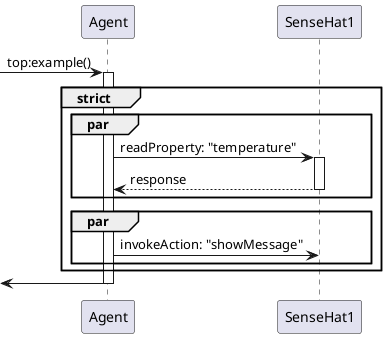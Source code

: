 @startuml topexample
[->"Agent": top:example()
activate "Agent"

group strict
    par
        "Agent" -> "SenseHat1" : readProperty: "temperature"
        activate "SenseHat1"
        "SenseHat1" --> "Agent" : response
        deactivate "SenseHat1"
    end
    par
        "Agent" -> "SenseHat1" : invokeAction: "showMessage"
    end
end

[<-"Agent"
deactivate "Agent"
@enduml
